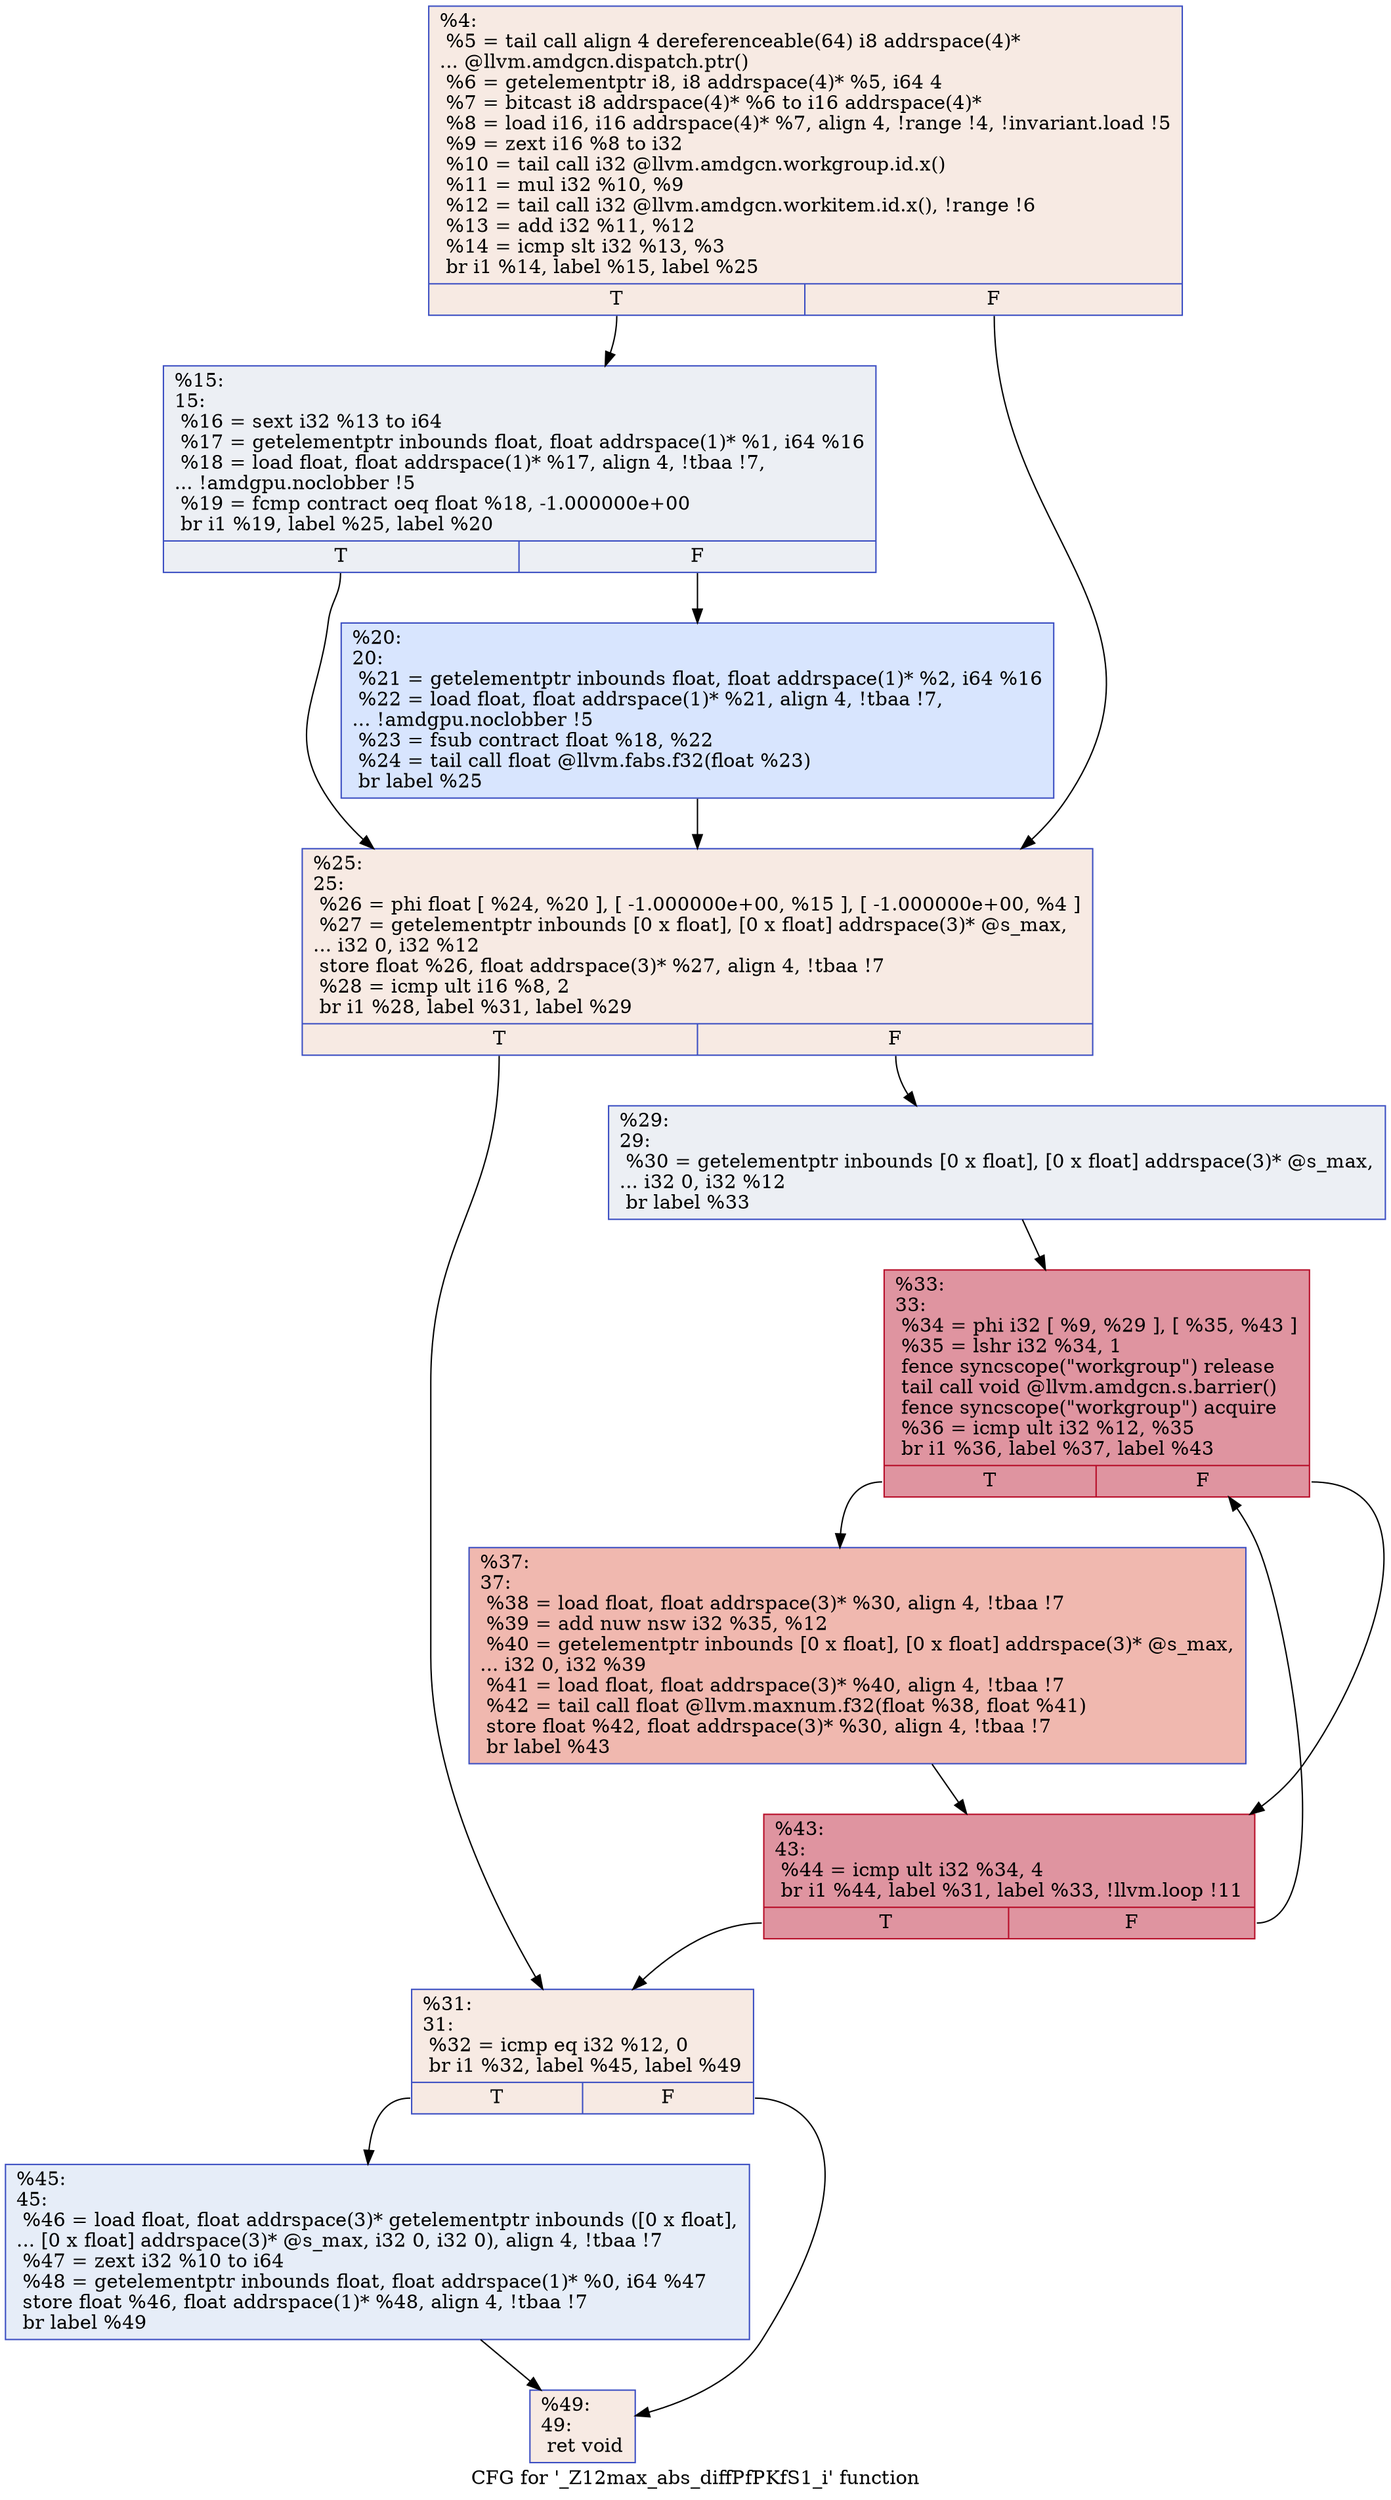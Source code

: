digraph "CFG for '_Z12max_abs_diffPfPKfS1_i' function" {
	label="CFG for '_Z12max_abs_diffPfPKfS1_i' function";

	Node0x4afe270 [shape=record,color="#3d50c3ff", style=filled, fillcolor="#eed0c070",label="{%4:\l  %5 = tail call align 4 dereferenceable(64) i8 addrspace(4)*\l... @llvm.amdgcn.dispatch.ptr()\l  %6 = getelementptr i8, i8 addrspace(4)* %5, i64 4\l  %7 = bitcast i8 addrspace(4)* %6 to i16 addrspace(4)*\l  %8 = load i16, i16 addrspace(4)* %7, align 4, !range !4, !invariant.load !5\l  %9 = zext i16 %8 to i32\l  %10 = tail call i32 @llvm.amdgcn.workgroup.id.x()\l  %11 = mul i32 %10, %9\l  %12 = tail call i32 @llvm.amdgcn.workitem.id.x(), !range !6\l  %13 = add i32 %11, %12\l  %14 = icmp slt i32 %13, %3\l  br i1 %14, label %15, label %25\l|{<s0>T|<s1>F}}"];
	Node0x4afe270:s0 -> Node0x4b00170;
	Node0x4afe270:s1 -> Node0x4b00200;
	Node0x4b00170 [shape=record,color="#3d50c3ff", style=filled, fillcolor="#d4dbe670",label="{%15:\l15:                                               \l  %16 = sext i32 %13 to i64\l  %17 = getelementptr inbounds float, float addrspace(1)* %1, i64 %16\l  %18 = load float, float addrspace(1)* %17, align 4, !tbaa !7,\l... !amdgpu.noclobber !5\l  %19 = fcmp contract oeq float %18, -1.000000e+00\l  br i1 %19, label %25, label %20\l|{<s0>T|<s1>F}}"];
	Node0x4b00170:s0 -> Node0x4b00200;
	Node0x4b00170:s1 -> Node0x4b017d0;
	Node0x4b017d0 [shape=record,color="#3d50c3ff", style=filled, fillcolor="#a7c5fe70",label="{%20:\l20:                                               \l  %21 = getelementptr inbounds float, float addrspace(1)* %2, i64 %16\l  %22 = load float, float addrspace(1)* %21, align 4, !tbaa !7,\l... !amdgpu.noclobber !5\l  %23 = fsub contract float %18, %22\l  %24 = tail call float @llvm.fabs.f32(float %23)\l  br label %25\l}"];
	Node0x4b017d0 -> Node0x4b00200;
	Node0x4b00200 [shape=record,color="#3d50c3ff", style=filled, fillcolor="#eed0c070",label="{%25:\l25:                                               \l  %26 = phi float [ %24, %20 ], [ -1.000000e+00, %15 ], [ -1.000000e+00, %4 ]\l  %27 = getelementptr inbounds [0 x float], [0 x float] addrspace(3)* @s_max,\l... i32 0, i32 %12\l  store float %26, float addrspace(3)* %27, align 4, !tbaa !7\l  %28 = icmp ult i16 %8, 2\l  br i1 %28, label %31, label %29\l|{<s0>T|<s1>F}}"];
	Node0x4b00200:s0 -> Node0x4b02630;
	Node0x4b00200:s1 -> Node0x4b02680;
	Node0x4b02680 [shape=record,color="#3d50c3ff", style=filled, fillcolor="#d4dbe670",label="{%29:\l29:                                               \l  %30 = getelementptr inbounds [0 x float], [0 x float] addrspace(3)* @s_max,\l... i32 0, i32 %12\l  br label %33\l}"];
	Node0x4b02680 -> Node0x4b028b0;
	Node0x4b02630 [shape=record,color="#3d50c3ff", style=filled, fillcolor="#eed0c070",label="{%31:\l31:                                               \l  %32 = icmp eq i32 %12, 0\l  br i1 %32, label %45, label %49\l|{<s0>T|<s1>F}}"];
	Node0x4b02630:s0 -> Node0x4b003b0;
	Node0x4b02630:s1 -> Node0x4b00400;
	Node0x4b028b0 [shape=record,color="#b70d28ff", style=filled, fillcolor="#b70d2870",label="{%33:\l33:                                               \l  %34 = phi i32 [ %9, %29 ], [ %35, %43 ]\l  %35 = lshr i32 %34, 1\l  fence syncscope(\"workgroup\") release\l  tail call void @llvm.amdgcn.s.barrier()\l  fence syncscope(\"workgroup\") acquire\l  %36 = icmp ult i32 %12, %35\l  br i1 %36, label %37, label %43\l|{<s0>T|<s1>F}}"];
	Node0x4b028b0:s0 -> Node0x4b031c0;
	Node0x4b028b0:s1 -> Node0x4b02cc0;
	Node0x4b031c0 [shape=record,color="#3d50c3ff", style=filled, fillcolor="#dc5d4a70",label="{%37:\l37:                                               \l  %38 = load float, float addrspace(3)* %30, align 4, !tbaa !7\l  %39 = add nuw nsw i32 %35, %12\l  %40 = getelementptr inbounds [0 x float], [0 x float] addrspace(3)* @s_max,\l... i32 0, i32 %39\l  %41 = load float, float addrspace(3)* %40, align 4, !tbaa !7\l  %42 = tail call float @llvm.maxnum.f32(float %38, float %41)\l  store float %42, float addrspace(3)* %30, align 4, !tbaa !7\l  br label %43\l}"];
	Node0x4b031c0 -> Node0x4b02cc0;
	Node0x4b02cc0 [shape=record,color="#b70d28ff", style=filled, fillcolor="#b70d2870",label="{%43:\l43:                                               \l  %44 = icmp ult i32 %34, 4\l  br i1 %44, label %31, label %33, !llvm.loop !11\l|{<s0>T|<s1>F}}"];
	Node0x4b02cc0:s0 -> Node0x4b02630;
	Node0x4b02cc0:s1 -> Node0x4b028b0;
	Node0x4b003b0 [shape=record,color="#3d50c3ff", style=filled, fillcolor="#c7d7f070",label="{%45:\l45:                                               \l  %46 = load float, float addrspace(3)* getelementptr inbounds ([0 x float],\l... [0 x float] addrspace(3)* @s_max, i32 0, i32 0), align 4, !tbaa !7\l  %47 = zext i32 %10 to i64\l  %48 = getelementptr inbounds float, float addrspace(1)* %0, i64 %47\l  store float %46, float addrspace(1)* %48, align 4, !tbaa !7\l  br label %49\l}"];
	Node0x4b003b0 -> Node0x4b00400;
	Node0x4b00400 [shape=record,color="#3d50c3ff", style=filled, fillcolor="#eed0c070",label="{%49:\l49:                                               \l  ret void\l}"];
}
